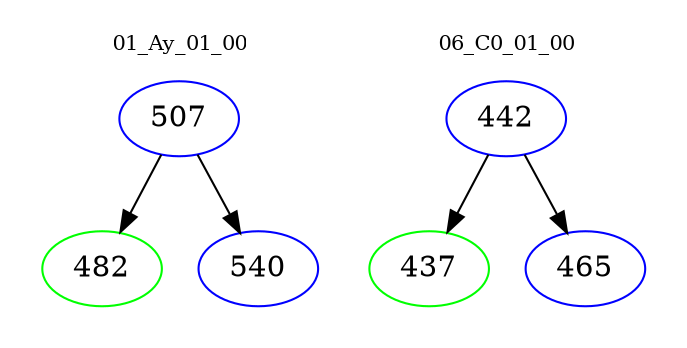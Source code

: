 digraph{
subgraph cluster_0 {
color = white
label = "01_Ay_01_00";
fontsize=10;
T0_507 [label="507", color="blue"]
T0_507 -> T0_482 [color="black"]
T0_482 [label="482", color="green"]
T0_507 -> T0_540 [color="black"]
T0_540 [label="540", color="blue"]
}
subgraph cluster_1 {
color = white
label = "06_C0_01_00";
fontsize=10;
T1_442 [label="442", color="blue"]
T1_442 -> T1_437 [color="black"]
T1_437 [label="437", color="green"]
T1_442 -> T1_465 [color="black"]
T1_465 [label="465", color="blue"]
}
}

